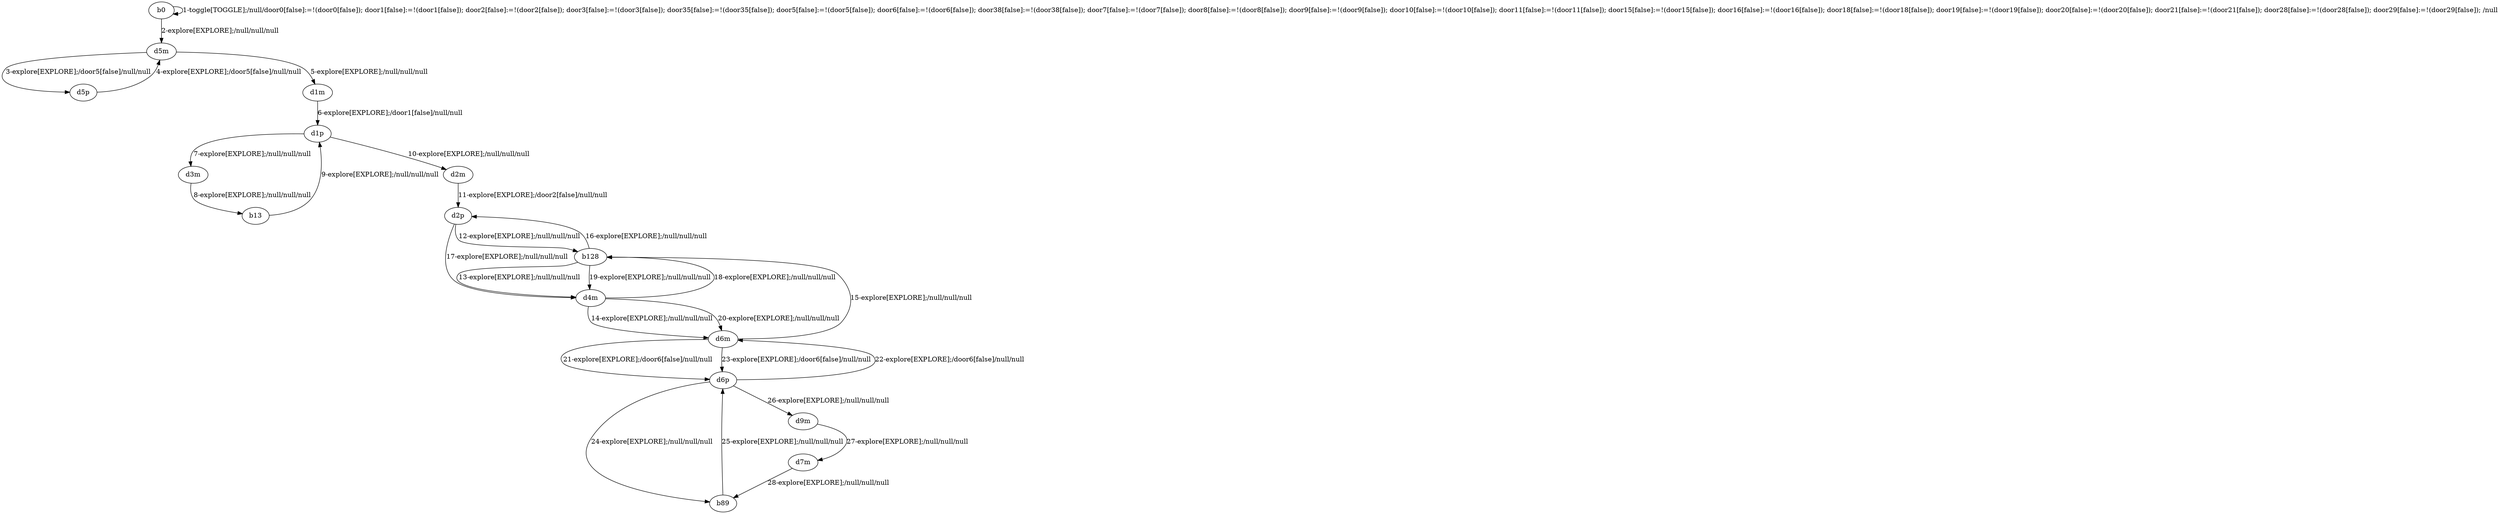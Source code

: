 # Total number of goals covered by this test: 1
# b89 --> d6p

digraph g {
"b0" -> "b0" [label = "1-toggle[TOGGLE];/null/door0[false]:=!(door0[false]); door1[false]:=!(door1[false]); door2[false]:=!(door2[false]); door3[false]:=!(door3[false]); door35[false]:=!(door35[false]); door5[false]:=!(door5[false]); door6[false]:=!(door6[false]); door38[false]:=!(door38[false]); door7[false]:=!(door7[false]); door8[false]:=!(door8[false]); door9[false]:=!(door9[false]); door10[false]:=!(door10[false]); door11[false]:=!(door11[false]); door15[false]:=!(door15[false]); door16[false]:=!(door16[false]); door18[false]:=!(door18[false]); door19[false]:=!(door19[false]); door20[false]:=!(door20[false]); door21[false]:=!(door21[false]); door28[false]:=!(door28[false]); door29[false]:=!(door29[false]); /null"];
"b0" -> "d5m" [label = "2-explore[EXPLORE];/null/null/null"];
"d5m" -> "d5p" [label = "3-explore[EXPLORE];/door5[false]/null/null"];
"d5p" -> "d5m" [label = "4-explore[EXPLORE];/door5[false]/null/null"];
"d5m" -> "d1m" [label = "5-explore[EXPLORE];/null/null/null"];
"d1m" -> "d1p" [label = "6-explore[EXPLORE];/door1[false]/null/null"];
"d1p" -> "d3m" [label = "7-explore[EXPLORE];/null/null/null"];
"d3m" -> "b13" [label = "8-explore[EXPLORE];/null/null/null"];
"b13" -> "d1p" [label = "9-explore[EXPLORE];/null/null/null"];
"d1p" -> "d2m" [label = "10-explore[EXPLORE];/null/null/null"];
"d2m" -> "d2p" [label = "11-explore[EXPLORE];/door2[false]/null/null"];
"d2p" -> "b128" [label = "12-explore[EXPLORE];/null/null/null"];
"b128" -> "d4m" [label = "13-explore[EXPLORE];/null/null/null"];
"d4m" -> "d6m" [label = "14-explore[EXPLORE];/null/null/null"];
"d6m" -> "b128" [label = "15-explore[EXPLORE];/null/null/null"];
"b128" -> "d2p" [label = "16-explore[EXPLORE];/null/null/null"];
"d2p" -> "d4m" [label = "17-explore[EXPLORE];/null/null/null"];
"d4m" -> "b128" [label = "18-explore[EXPLORE];/null/null/null"];
"b128" -> "d4m" [label = "19-explore[EXPLORE];/null/null/null"];
"d4m" -> "d6m" [label = "20-explore[EXPLORE];/null/null/null"];
"d6m" -> "d6p" [label = "21-explore[EXPLORE];/door6[false]/null/null"];
"d6p" -> "d6m" [label = "22-explore[EXPLORE];/door6[false]/null/null"];
"d6m" -> "d6p" [label = "23-explore[EXPLORE];/door6[false]/null/null"];
"d6p" -> "b89" [label = "24-explore[EXPLORE];/null/null/null"];
"b89" -> "d6p" [label = "25-explore[EXPLORE];/null/null/null"];
"d6p" -> "d9m" [label = "26-explore[EXPLORE];/null/null/null"];
"d9m" -> "d7m" [label = "27-explore[EXPLORE];/null/null/null"];
"d7m" -> "b89" [label = "28-explore[EXPLORE];/null/null/null"];
}